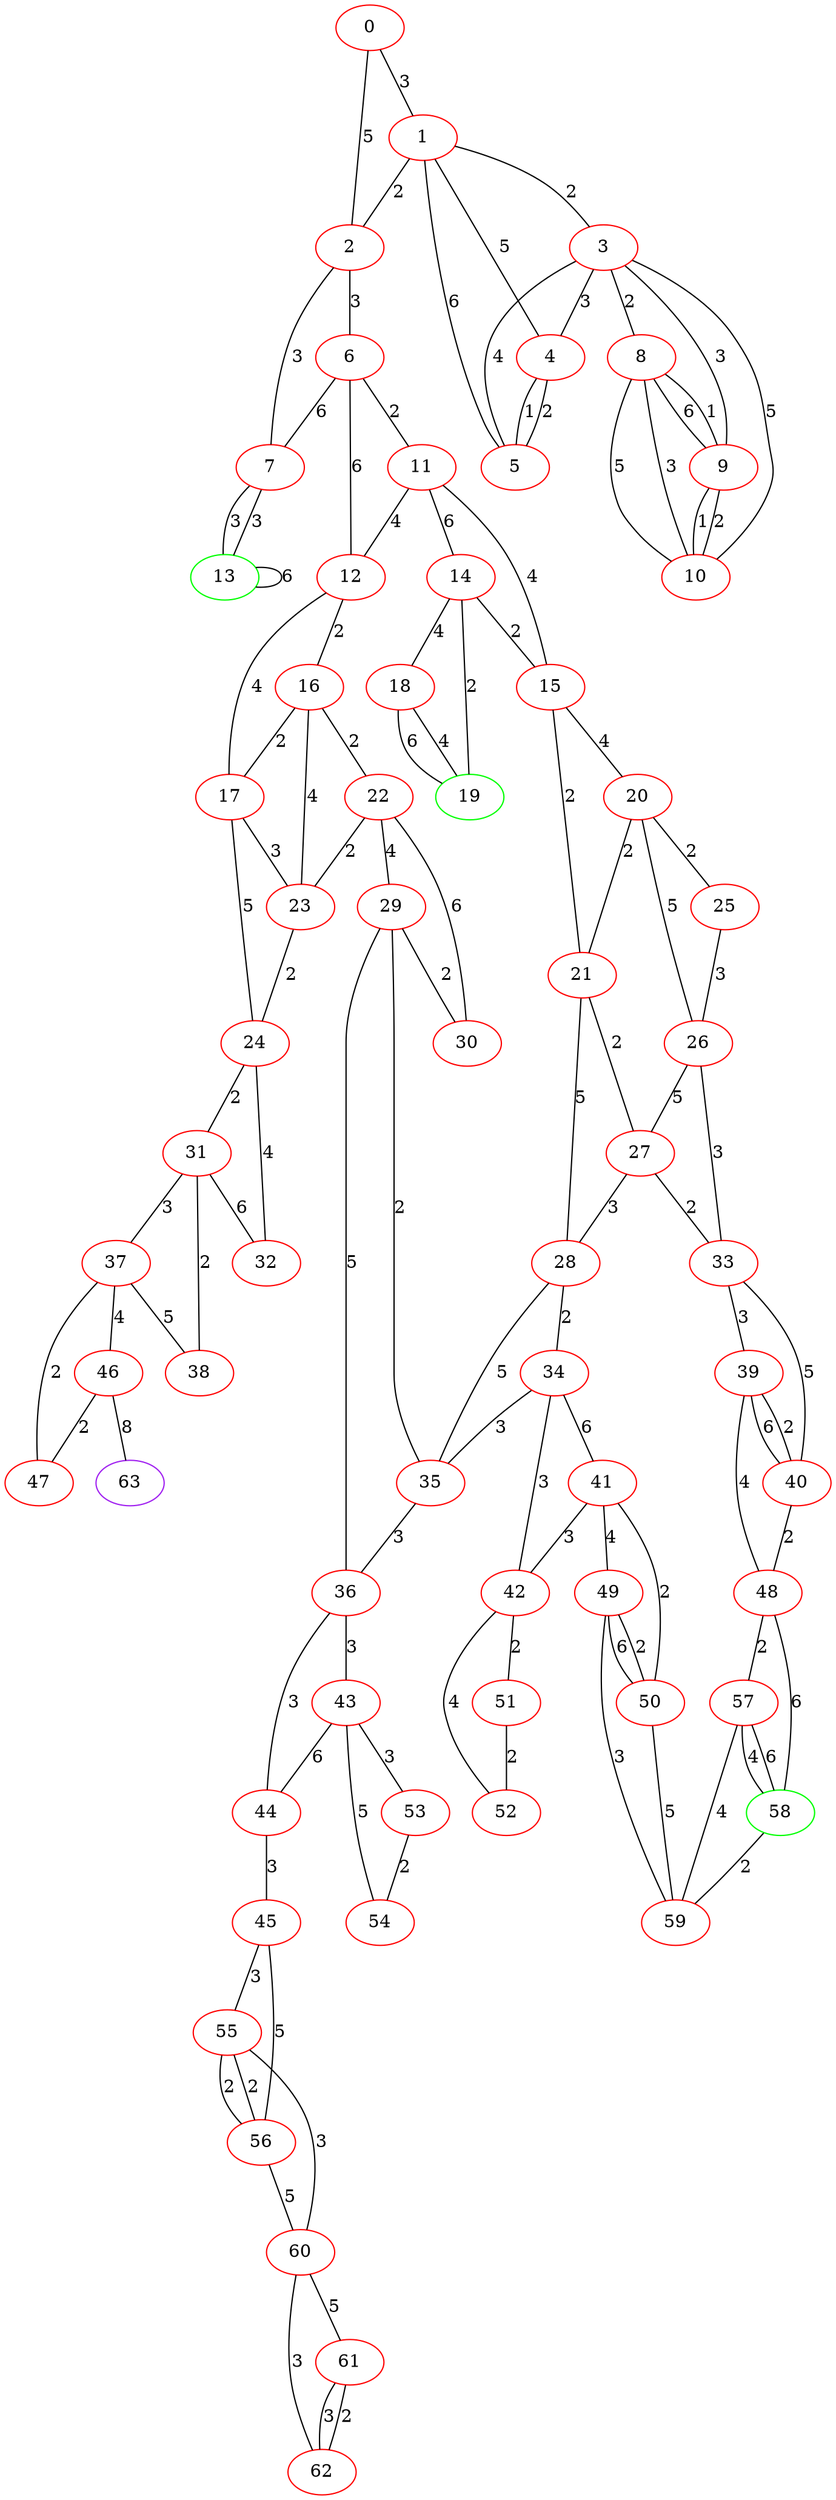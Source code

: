 graph "" {
0 [color=red, weight=1];
1 [color=red, weight=1];
2 [color=red, weight=1];
3 [color=red, weight=1];
4 [color=red, weight=1];
5 [color=red, weight=1];
6 [color=red, weight=1];
7 [color=red, weight=1];
8 [color=red, weight=1];
9 [color=red, weight=1];
10 [color=red, weight=1];
11 [color=red, weight=1];
12 [color=red, weight=1];
13 [color=green, weight=2];
14 [color=red, weight=1];
15 [color=red, weight=1];
16 [color=red, weight=1];
17 [color=red, weight=1];
18 [color=red, weight=1];
19 [color=green, weight=2];
20 [color=red, weight=1];
21 [color=red, weight=1];
22 [color=red, weight=1];
23 [color=red, weight=1];
24 [color=red, weight=1];
25 [color=red, weight=1];
26 [color=red, weight=1];
27 [color=red, weight=1];
28 [color=red, weight=1];
29 [color=red, weight=1];
30 [color=red, weight=1];
31 [color=red, weight=1];
32 [color=red, weight=1];
33 [color=red, weight=1];
34 [color=red, weight=1];
35 [color=red, weight=1];
36 [color=red, weight=1];
37 [color=red, weight=1];
38 [color=red, weight=1];
39 [color=red, weight=1];
40 [color=red, weight=1];
41 [color=red, weight=1];
42 [color=red, weight=1];
43 [color=red, weight=1];
44 [color=red, weight=1];
45 [color=red, weight=1];
46 [color=red, weight=1];
47 [color=red, weight=1];
48 [color=red, weight=1];
49 [color=red, weight=1];
50 [color=red, weight=1];
51 [color=red, weight=1];
52 [color=red, weight=1];
53 [color=red, weight=1];
54 [color=red, weight=1];
55 [color=red, weight=1];
56 [color=red, weight=1];
57 [color=red, weight=1];
58 [color=green, weight=2];
59 [color=red, weight=1];
60 [color=red, weight=1];
61 [color=red, weight=1];
62 [color=red, weight=1];
63 [color=purple, weight=4];
0 -- 1  [key=0, label=3];
0 -- 2  [key=0, label=5];
1 -- 2  [key=0, label=2];
1 -- 3  [key=0, label=2];
1 -- 4  [key=0, label=5];
1 -- 5  [key=0, label=6];
2 -- 6  [key=0, label=3];
2 -- 7  [key=0, label=3];
3 -- 4  [key=0, label=3];
3 -- 5  [key=0, label=4];
3 -- 8  [key=0, label=2];
3 -- 9  [key=0, label=3];
3 -- 10  [key=0, label=5];
4 -- 5  [key=0, label=1];
4 -- 5  [key=1, label=2];
6 -- 11  [key=0, label=2];
6 -- 12  [key=0, label=6];
6 -- 7  [key=0, label=6];
7 -- 13  [key=0, label=3];
7 -- 13  [key=1, label=3];
8 -- 9  [key=0, label=6];
8 -- 9  [key=1, label=1];
8 -- 10  [key=0, label=5];
8 -- 10  [key=1, label=3];
9 -- 10  [key=0, label=1];
9 -- 10  [key=1, label=2];
11 -- 12  [key=0, label=4];
11 -- 14  [key=0, label=6];
11 -- 15  [key=0, label=4];
12 -- 16  [key=0, label=2];
12 -- 17  [key=0, label=4];
13 -- 13  [key=0, label=6];
14 -- 18  [key=0, label=4];
14 -- 19  [key=0, label=2];
14 -- 15  [key=0, label=2];
15 -- 20  [key=0, label=4];
15 -- 21  [key=0, label=2];
16 -- 17  [key=0, label=2];
16 -- 22  [key=0, label=2];
16 -- 23  [key=0, label=4];
17 -- 24  [key=0, label=5];
17 -- 23  [key=0, label=3];
18 -- 19  [key=0, label=6];
18 -- 19  [key=1, label=4];
20 -- 25  [key=0, label=2];
20 -- 26  [key=0, label=5];
20 -- 21  [key=0, label=2];
21 -- 27  [key=0, label=2];
21 -- 28  [key=0, label=5];
22 -- 29  [key=0, label=4];
22 -- 30  [key=0, label=6];
22 -- 23  [key=0, label=2];
23 -- 24  [key=0, label=2];
24 -- 32  [key=0, label=4];
24 -- 31  [key=0, label=2];
25 -- 26  [key=0, label=3];
26 -- 27  [key=0, label=5];
26 -- 33  [key=0, label=3];
27 -- 33  [key=0, label=2];
27 -- 28  [key=0, label=3];
28 -- 34  [key=0, label=2];
28 -- 35  [key=0, label=5];
29 -- 35  [key=0, label=2];
29 -- 36  [key=0, label=5];
29 -- 30  [key=0, label=2];
31 -- 32  [key=0, label=6];
31 -- 37  [key=0, label=3];
31 -- 38  [key=0, label=2];
33 -- 40  [key=0, label=5];
33 -- 39  [key=0, label=3];
34 -- 41  [key=0, label=6];
34 -- 42  [key=0, label=3];
34 -- 35  [key=0, label=3];
35 -- 36  [key=0, label=3];
36 -- 43  [key=0, label=3];
36 -- 44  [key=0, label=3];
37 -- 47  [key=0, label=2];
37 -- 46  [key=0, label=4];
37 -- 38  [key=0, label=5];
39 -- 40  [key=0, label=6];
39 -- 40  [key=1, label=2];
39 -- 48  [key=0, label=4];
40 -- 48  [key=0, label=2];
41 -- 49  [key=0, label=4];
41 -- 50  [key=0, label=2];
41 -- 42  [key=0, label=3];
42 -- 51  [key=0, label=2];
42 -- 52  [key=0, label=4];
43 -- 44  [key=0, label=6];
43 -- 53  [key=0, label=3];
43 -- 54  [key=0, label=5];
44 -- 45  [key=0, label=3];
45 -- 56  [key=0, label=5];
45 -- 55  [key=0, label=3];
46 -- 63  [key=0, label=8];
46 -- 47  [key=0, label=2];
48 -- 57  [key=0, label=2];
48 -- 58  [key=0, label=6];
49 -- 50  [key=0, label=6];
49 -- 50  [key=1, label=2];
49 -- 59  [key=0, label=3];
50 -- 59  [key=0, label=5];
51 -- 52  [key=0, label=2];
53 -- 54  [key=0, label=2];
55 -- 56  [key=0, label=2];
55 -- 56  [key=1, label=2];
55 -- 60  [key=0, label=3];
56 -- 60  [key=0, label=5];
57 -- 58  [key=0, label=4];
57 -- 58  [key=1, label=6];
57 -- 59  [key=0, label=4];
58 -- 59  [key=0, label=2];
60 -- 61  [key=0, label=5];
60 -- 62  [key=0, label=3];
61 -- 62  [key=0, label=3];
61 -- 62  [key=1, label=2];
}
